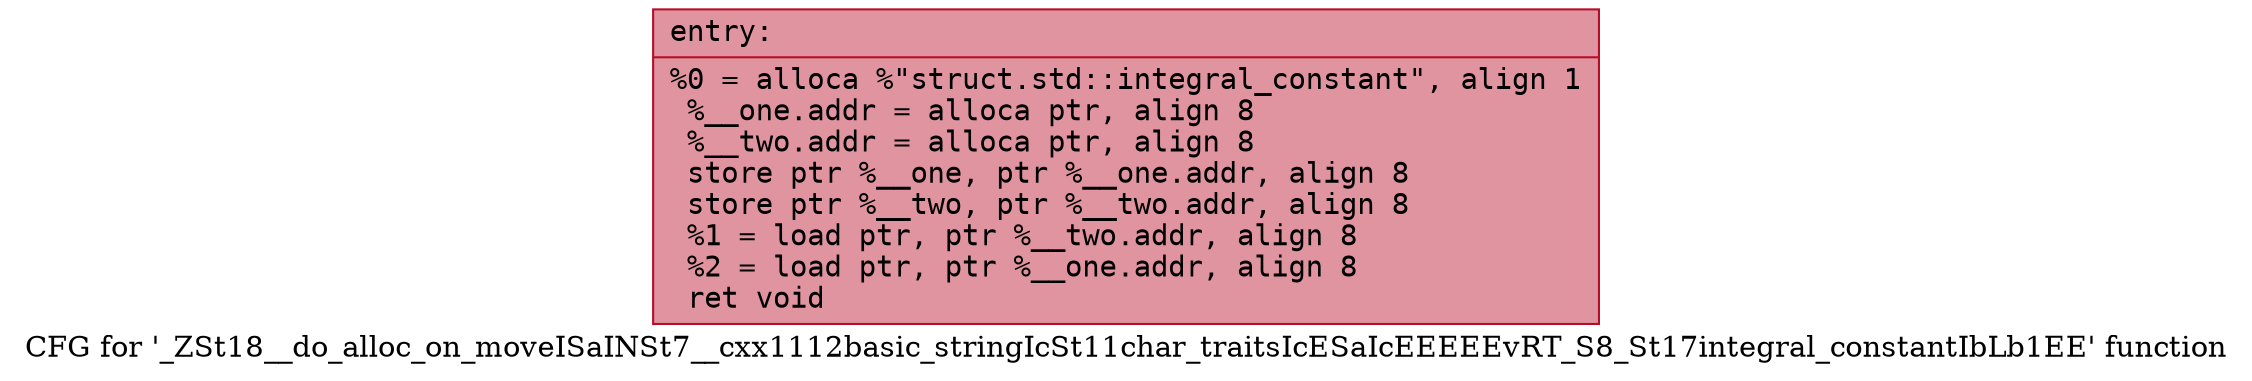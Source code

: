 digraph "CFG for '_ZSt18__do_alloc_on_moveISaINSt7__cxx1112basic_stringIcSt11char_traitsIcESaIcEEEEEvRT_S8_St17integral_constantIbLb1EE' function" {
	label="CFG for '_ZSt18__do_alloc_on_moveISaINSt7__cxx1112basic_stringIcSt11char_traitsIcESaIcEEEEEvRT_S8_St17integral_constantIbLb1EE' function";

	Node0x55e069415b30 [shape=record,color="#b70d28ff", style=filled, fillcolor="#b70d2870" fontname="Courier",label="{entry:\l|  %0 = alloca %\"struct.std::integral_constant\", align 1\l  %__one.addr = alloca ptr, align 8\l  %__two.addr = alloca ptr, align 8\l  store ptr %__one, ptr %__one.addr, align 8\l  store ptr %__two, ptr %__two.addr, align 8\l  %1 = load ptr, ptr %__two.addr, align 8\l  %2 = load ptr, ptr %__one.addr, align 8\l  ret void\l}"];
}
